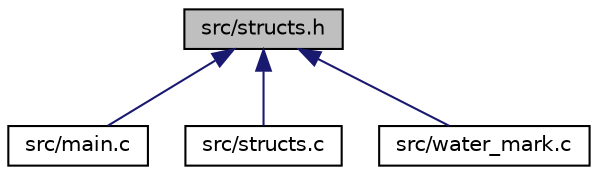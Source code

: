 digraph "src/structs.h"
{
  edge [fontname="Helvetica",fontsize="10",labelfontname="Helvetica",labelfontsize="10"];
  node [fontname="Helvetica",fontsize="10",shape=record];
  Node1 [label="src/structs.h",height=0.2,width=0.4,color="black", fillcolor="grey75", style="filled", fontcolor="black"];
  Node1 -> Node2 [dir="back",color="midnightblue",fontsize="10",style="solid"];
  Node2 [label="src/main.c",height=0.2,width=0.4,color="black", fillcolor="white", style="filled",URL="$main_8c.html"];
  Node1 -> Node3 [dir="back",color="midnightblue",fontsize="10",style="solid"];
  Node3 [label="src/structs.c",height=0.2,width=0.4,color="black", fillcolor="white", style="filled",URL="$structs_8c.html"];
  Node1 -> Node4 [dir="back",color="midnightblue",fontsize="10",style="solid"];
  Node4 [label="src/water_mark.c",height=0.2,width=0.4,color="black", fillcolor="white", style="filled",URL="$water__mark_8c.html"];
}
